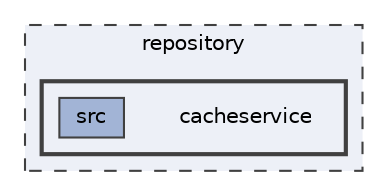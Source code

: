 digraph "repository/cacheservice"
{
 // LATEX_PDF_SIZE
  bgcolor="transparent";
  edge [fontname=Helvetica,fontsize=10,labelfontname=Helvetica,labelfontsize=10];
  node [fontname=Helvetica,fontsize=10,shape=box,height=0.2,width=0.4];
  compound=true
  subgraph clusterdir_b67a65b3e0ec834719b9c39fd2c3a507 {
    graph [ bgcolor="#edf0f7", pencolor="grey25", label="repository", fontname=Helvetica,fontsize=10 style="filled,dashed", URL="dir_b67a65b3e0ec834719b9c39fd2c3a507.html",tooltip=""]
  subgraph clusterdir_7498f84fde8feef5360f657bde8aa2b1 {
    graph [ bgcolor="#edf0f7", pencolor="grey25", label="", fontname=Helvetica,fontsize=10 style="filled,bold", URL="dir_7498f84fde8feef5360f657bde8aa2b1.html",tooltip=""]
    dir_7498f84fde8feef5360f657bde8aa2b1 [shape=plaintext, label="cacheservice"];
  dir_75d2beab6d9c75f90bc19fdd376edc53 [label="src", fillcolor="#a2b4d6", color="grey25", style="filled", URL="dir_75d2beab6d9c75f90bc19fdd376edc53.html",tooltip=""];
  }
  }
}
